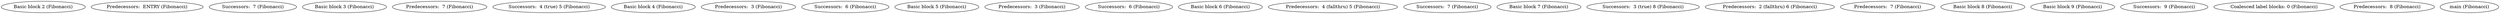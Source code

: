 digraph model { 
	Fibonacci_0 [label="Basic block 2 (Fibonacci)"];
	Fibonacci_1 [label="Predecessors:  ENTRY (Fibonacci)"];
	Fibonacci_2 [label="Successors:  7 (Fibonacci)"];
	Fibonacci_3 [label="Basic block 3 (Fibonacci)"];
	Fibonacci_4 [label="Predecessors:  7 (Fibonacci)"];
	Fibonacci_5 [label="Successors:  4 (true) 5 (Fibonacci)"];
	Fibonacci_6 [label="Basic block 4 (Fibonacci)"];
	Fibonacci_7 [label="Predecessors:  3 (Fibonacci)"];
	Fibonacci_8 [label="Successors:  6 (Fibonacci)"];
	Fibonacci_9 [label="Basic block 5 (Fibonacci)"];
	Fibonacci_10 [label="Predecessors:  3 (Fibonacci)"];
	Fibonacci_11 [label="Successors:  6 (Fibonacci)"];
	Fibonacci_12 [label="Basic block 6 (Fibonacci)"];
	Fibonacci_13 [label="Predecessors:  4 (fallthru) 5 (Fibonacci)"];
	Fibonacci_14 [label="Successors:  7 (Fibonacci)"];
	Fibonacci_15 [label="Basic block 7 (Fibonacci)"];
	Fibonacci_17 [label="Successors:  3 (true) 8 (Fibonacci)"];
	Fibonacci_16 [label="Predecessors:  2 (fallthru) 6 (Fibonacci)"];
	Fibonacci_19 [label="Predecessors:  7 (Fibonacci)"];
	Fibonacci_18 [label="Basic block 8 (Fibonacci)"];
	Fibonacci_21 [label="Basic block 9 (Fibonacci)"];
	Fibonacci_20 [label="Successors:  9 (Fibonacci)"];
	Fibonacci_23 [label="Coalesced label blocks: 0 (Fibonacci)"];
	Fibonacci_22 [label="Predecessors:  8 (Fibonacci)"];
	Fibonacci_24 [label="main (Fibonacci)"];
}
